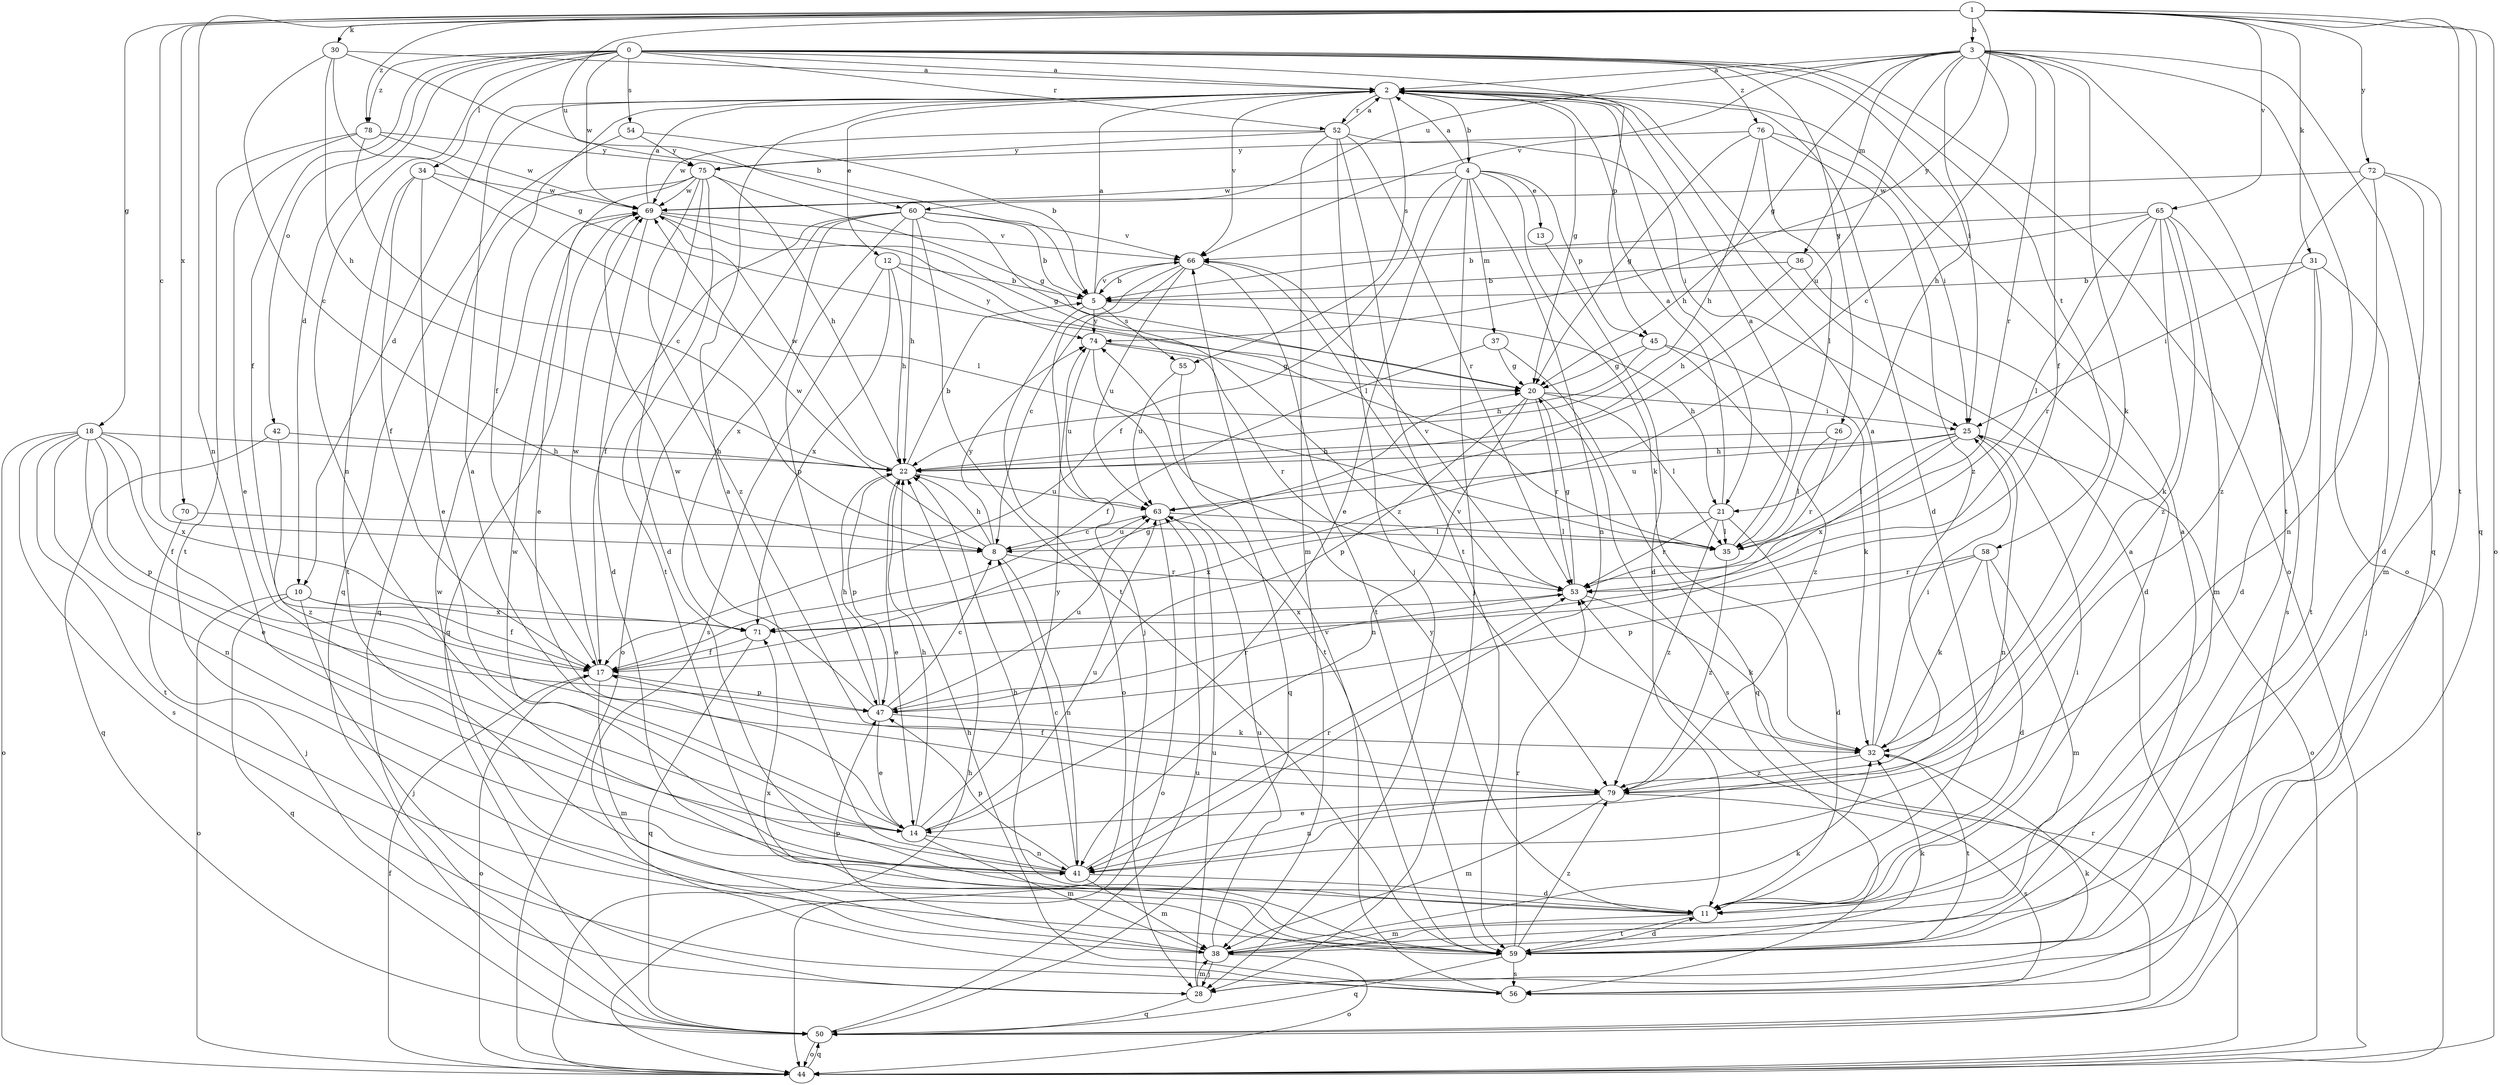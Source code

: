 strict digraph  {
0;
1;
2;
3;
4;
5;
8;
10;
11;
12;
13;
14;
17;
18;
20;
21;
22;
25;
26;
28;
30;
31;
32;
34;
35;
36;
37;
38;
41;
42;
44;
45;
47;
50;
52;
53;
54;
55;
56;
58;
59;
60;
63;
65;
66;
69;
70;
71;
72;
74;
75;
76;
78;
79;
0 -> 2  [label=a];
0 -> 10  [label=d];
0 -> 17  [label=f];
0 -> 25  [label=i];
0 -> 26  [label=j];
0 -> 34  [label=l];
0 -> 41  [label=n];
0 -> 42  [label=o];
0 -> 44  [label=o];
0 -> 45  [label=p];
0 -> 52  [label=r];
0 -> 54  [label=s];
0 -> 58  [label=t];
0 -> 69  [label=w];
0 -> 76  [label=z];
0 -> 78  [label=z];
1 -> 3  [label=b];
1 -> 8  [label=c];
1 -> 18  [label=g];
1 -> 30  [label=k];
1 -> 31  [label=k];
1 -> 41  [label=n];
1 -> 44  [label=o];
1 -> 50  [label=q];
1 -> 59  [label=t];
1 -> 60  [label=u];
1 -> 65  [label=v];
1 -> 70  [label=x];
1 -> 72  [label=y];
1 -> 74  [label=y];
1 -> 78  [label=z];
2 -> 4  [label=b];
2 -> 10  [label=d];
2 -> 11  [label=d];
2 -> 12  [label=e];
2 -> 17  [label=f];
2 -> 20  [label=g];
2 -> 21  [label=h];
2 -> 52  [label=r];
2 -> 55  [label=s];
2 -> 66  [label=v];
3 -> 2  [label=a];
3 -> 8  [label=c];
3 -> 17  [label=f];
3 -> 20  [label=g];
3 -> 21  [label=h];
3 -> 32  [label=k];
3 -> 36  [label=m];
3 -> 44  [label=o];
3 -> 50  [label=q];
3 -> 53  [label=r];
3 -> 59  [label=t];
3 -> 60  [label=u];
3 -> 63  [label=u];
3 -> 66  [label=v];
4 -> 2  [label=a];
4 -> 13  [label=e];
4 -> 14  [label=e];
4 -> 17  [label=f];
4 -> 28  [label=j];
4 -> 32  [label=k];
4 -> 37  [label=m];
4 -> 41  [label=n];
4 -> 45  [label=p];
4 -> 69  [label=w];
5 -> 2  [label=a];
5 -> 21  [label=h];
5 -> 44  [label=o];
5 -> 55  [label=s];
5 -> 66  [label=v];
5 -> 74  [label=y];
8 -> 22  [label=h];
8 -> 41  [label=n];
8 -> 53  [label=r];
8 -> 63  [label=u];
8 -> 69  [label=w];
8 -> 74  [label=y];
10 -> 17  [label=f];
10 -> 28  [label=j];
10 -> 44  [label=o];
10 -> 50  [label=q];
10 -> 71  [label=x];
11 -> 22  [label=h];
11 -> 25  [label=i];
11 -> 38  [label=m];
11 -> 59  [label=t];
11 -> 74  [label=y];
12 -> 5  [label=b];
12 -> 22  [label=h];
12 -> 56  [label=s];
12 -> 71  [label=x];
12 -> 74  [label=y];
13 -> 11  [label=d];
14 -> 2  [label=a];
14 -> 22  [label=h];
14 -> 38  [label=m];
14 -> 41  [label=n];
14 -> 63  [label=u];
14 -> 74  [label=y];
17 -> 20  [label=g];
17 -> 38  [label=m];
17 -> 44  [label=o];
17 -> 47  [label=p];
17 -> 69  [label=w];
18 -> 14  [label=e];
18 -> 17  [label=f];
18 -> 22  [label=h];
18 -> 41  [label=n];
18 -> 44  [label=o];
18 -> 47  [label=p];
18 -> 56  [label=s];
18 -> 59  [label=t];
18 -> 71  [label=x];
20 -> 25  [label=i];
20 -> 35  [label=l];
20 -> 41  [label=n];
20 -> 47  [label=p];
20 -> 53  [label=r];
20 -> 56  [label=s];
21 -> 2  [label=a];
21 -> 11  [label=d];
21 -> 35  [label=l];
21 -> 53  [label=r];
21 -> 71  [label=x];
21 -> 79  [label=z];
22 -> 5  [label=b];
22 -> 14  [label=e];
22 -> 47  [label=p];
22 -> 63  [label=u];
22 -> 69  [label=w];
25 -> 22  [label=h];
25 -> 35  [label=l];
25 -> 41  [label=n];
25 -> 44  [label=o];
25 -> 63  [label=u];
25 -> 71  [label=x];
26 -> 22  [label=h];
26 -> 35  [label=l];
26 -> 53  [label=r];
28 -> 32  [label=k];
28 -> 38  [label=m];
28 -> 50  [label=q];
28 -> 63  [label=u];
30 -> 2  [label=a];
30 -> 5  [label=b];
30 -> 8  [label=c];
30 -> 20  [label=g];
30 -> 22  [label=h];
31 -> 5  [label=b];
31 -> 11  [label=d];
31 -> 25  [label=i];
31 -> 28  [label=j];
31 -> 59  [label=t];
32 -> 2  [label=a];
32 -> 25  [label=i];
32 -> 59  [label=t];
32 -> 66  [label=v];
32 -> 79  [label=z];
34 -> 14  [label=e];
34 -> 17  [label=f];
34 -> 35  [label=l];
34 -> 59  [label=t];
34 -> 69  [label=w];
35 -> 2  [label=a];
35 -> 79  [label=z];
36 -> 5  [label=b];
36 -> 11  [label=d];
36 -> 22  [label=h];
37 -> 17  [label=f];
37 -> 20  [label=g];
37 -> 50  [label=q];
38 -> 28  [label=j];
38 -> 32  [label=k];
38 -> 44  [label=o];
38 -> 47  [label=p];
38 -> 63  [label=u];
38 -> 69  [label=w];
41 -> 2  [label=a];
41 -> 8  [label=c];
41 -> 11  [label=d];
41 -> 38  [label=m];
41 -> 47  [label=p];
41 -> 53  [label=r];
41 -> 69  [label=w];
42 -> 22  [label=h];
42 -> 50  [label=q];
42 -> 79  [label=z];
44 -> 17  [label=f];
44 -> 22  [label=h];
44 -> 50  [label=q];
44 -> 53  [label=r];
45 -> 20  [label=g];
45 -> 22  [label=h];
45 -> 32  [label=k];
45 -> 79  [label=z];
47 -> 8  [label=c];
47 -> 14  [label=e];
47 -> 22  [label=h];
47 -> 32  [label=k];
47 -> 53  [label=r];
47 -> 63  [label=u];
47 -> 69  [label=w];
50 -> 44  [label=o];
50 -> 63  [label=u];
52 -> 2  [label=a];
52 -> 25  [label=i];
52 -> 28  [label=j];
52 -> 38  [label=m];
52 -> 53  [label=r];
52 -> 59  [label=t];
52 -> 69  [label=w];
52 -> 75  [label=y];
53 -> 20  [label=g];
53 -> 32  [label=k];
53 -> 66  [label=v];
53 -> 71  [label=x];
54 -> 5  [label=b];
54 -> 50  [label=q];
54 -> 75  [label=y];
55 -> 50  [label=q];
55 -> 63  [label=u];
56 -> 2  [label=a];
56 -> 22  [label=h];
56 -> 66  [label=v];
58 -> 11  [label=d];
58 -> 32  [label=k];
58 -> 38  [label=m];
58 -> 47  [label=p];
58 -> 53  [label=r];
59 -> 2  [label=a];
59 -> 11  [label=d];
59 -> 32  [label=k];
59 -> 50  [label=q];
59 -> 53  [label=r];
59 -> 56  [label=s];
59 -> 71  [label=x];
59 -> 79  [label=z];
60 -> 5  [label=b];
60 -> 17  [label=f];
60 -> 22  [label=h];
60 -> 44  [label=o];
60 -> 47  [label=p];
60 -> 59  [label=t];
60 -> 66  [label=v];
60 -> 71  [label=x];
60 -> 79  [label=z];
63 -> 8  [label=c];
63 -> 35  [label=l];
63 -> 44  [label=o];
65 -> 5  [label=b];
65 -> 32  [label=k];
65 -> 35  [label=l];
65 -> 38  [label=m];
65 -> 53  [label=r];
65 -> 56  [label=s];
65 -> 66  [label=v];
65 -> 79  [label=z];
66 -> 5  [label=b];
66 -> 8  [label=c];
66 -> 28  [label=j];
66 -> 59  [label=t];
66 -> 63  [label=u];
69 -> 2  [label=a];
69 -> 11  [label=d];
69 -> 20  [label=g];
69 -> 35  [label=l];
69 -> 50  [label=q];
69 -> 66  [label=v];
70 -> 28  [label=j];
70 -> 35  [label=l];
71 -> 17  [label=f];
71 -> 50  [label=q];
72 -> 11  [label=d];
72 -> 38  [label=m];
72 -> 41  [label=n];
72 -> 69  [label=w];
72 -> 79  [label=z];
74 -> 20  [label=g];
74 -> 53  [label=r];
74 -> 59  [label=t];
74 -> 63  [label=u];
75 -> 11  [label=d];
75 -> 14  [label=e];
75 -> 20  [label=g];
75 -> 22  [label=h];
75 -> 50  [label=q];
75 -> 59  [label=t];
75 -> 69  [label=w];
75 -> 79  [label=z];
76 -> 20  [label=g];
76 -> 22  [label=h];
76 -> 25  [label=i];
76 -> 35  [label=l];
76 -> 75  [label=y];
76 -> 79  [label=z];
78 -> 8  [label=c];
78 -> 14  [label=e];
78 -> 59  [label=t];
78 -> 69  [label=w];
78 -> 75  [label=y];
79 -> 14  [label=e];
79 -> 17  [label=f];
79 -> 38  [label=m];
79 -> 41  [label=n];
79 -> 56  [label=s];
}
